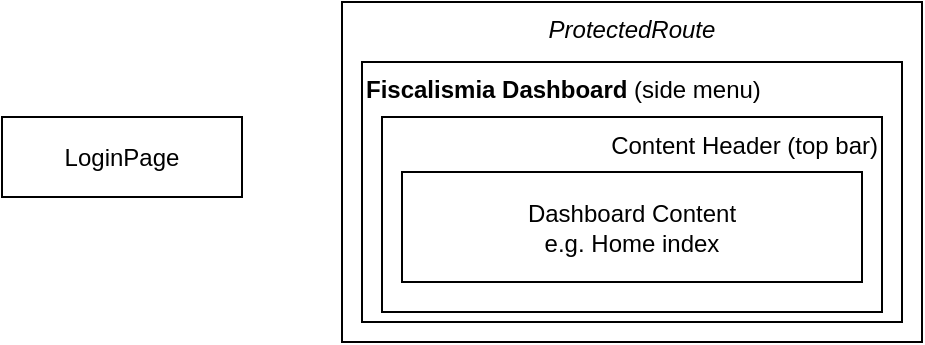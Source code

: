 <mxfile version="21.6.1" type="device">
  <diagram name="Page-1" id="NPhKB_ZJjItZNv75KtdZ">
    <mxGraphModel dx="2074" dy="1067" grid="1" gridSize="10" guides="1" tooltips="1" connect="1" arrows="1" fold="1" page="1" pageScale="1" pageWidth="850" pageHeight="1100" math="0" shadow="0">
      <root>
        <mxCell id="0" />
        <mxCell id="1" parent="0" />
        <mxCell id="D0G5IbI8Z8erGw690AwL-1" value="LoginPage" style="rounded=0;whiteSpace=wrap;html=1;" parent="1" vertex="1">
          <mxGeometry x="170" y="432.5" width="120" height="40" as="geometry" />
        </mxCell>
        <mxCell id="D0G5IbI8Z8erGw690AwL-4" value="ProtectedRoute" style="rounded=0;whiteSpace=wrap;html=1;verticalAlign=top;fontStyle=2" parent="1" vertex="1">
          <mxGeometry x="340" y="375" width="290" height="170" as="geometry" />
        </mxCell>
        <mxCell id="D0G5IbI8Z8erGw690AwL-2" value="Fiscalismia Dashboard&lt;span style=&quot;font-weight: normal;&quot;&gt; (side menu)&lt;/span&gt;" style="rounded=0;whiteSpace=wrap;html=1;verticalAlign=top;align=left;fontStyle=1" parent="1" vertex="1">
          <mxGeometry x="350" y="405" width="270" height="130" as="geometry" />
        </mxCell>
        <mxCell id="D0G5IbI8Z8erGw690AwL-5" value="Content Header (top bar)" style="rounded=0;whiteSpace=wrap;html=1;verticalAlign=top;align=right;" parent="1" vertex="1">
          <mxGeometry x="360" y="432.5" width="250" height="97.5" as="geometry" />
        </mxCell>
        <mxCell id="D0G5IbI8Z8erGw690AwL-3" value="Dashboard Content&lt;br&gt;e.g. Home index&lt;br&gt;" style="rounded=0;whiteSpace=wrap;html=1;" parent="1" vertex="1">
          <mxGeometry x="370" y="460" width="230" height="55" as="geometry" />
        </mxCell>
      </root>
    </mxGraphModel>
  </diagram>
</mxfile>
